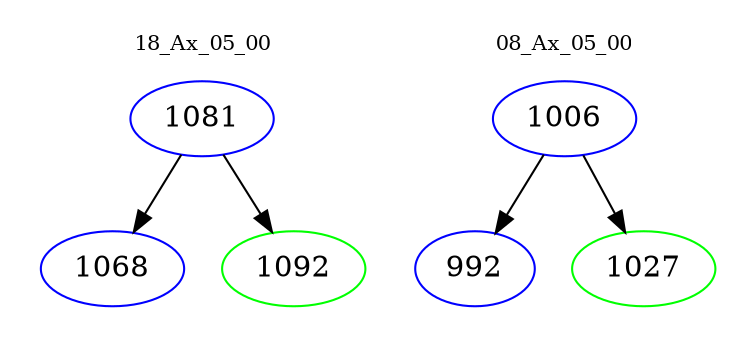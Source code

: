 digraph{
subgraph cluster_0 {
color = white
label = "18_Ax_05_00";
fontsize=10;
T0_1081 [label="1081", color="blue"]
T0_1081 -> T0_1068 [color="black"]
T0_1068 [label="1068", color="blue"]
T0_1081 -> T0_1092 [color="black"]
T0_1092 [label="1092", color="green"]
}
subgraph cluster_1 {
color = white
label = "08_Ax_05_00";
fontsize=10;
T1_1006 [label="1006", color="blue"]
T1_1006 -> T1_992 [color="black"]
T1_992 [label="992", color="blue"]
T1_1006 -> T1_1027 [color="black"]
T1_1027 [label="1027", color="green"]
}
}
